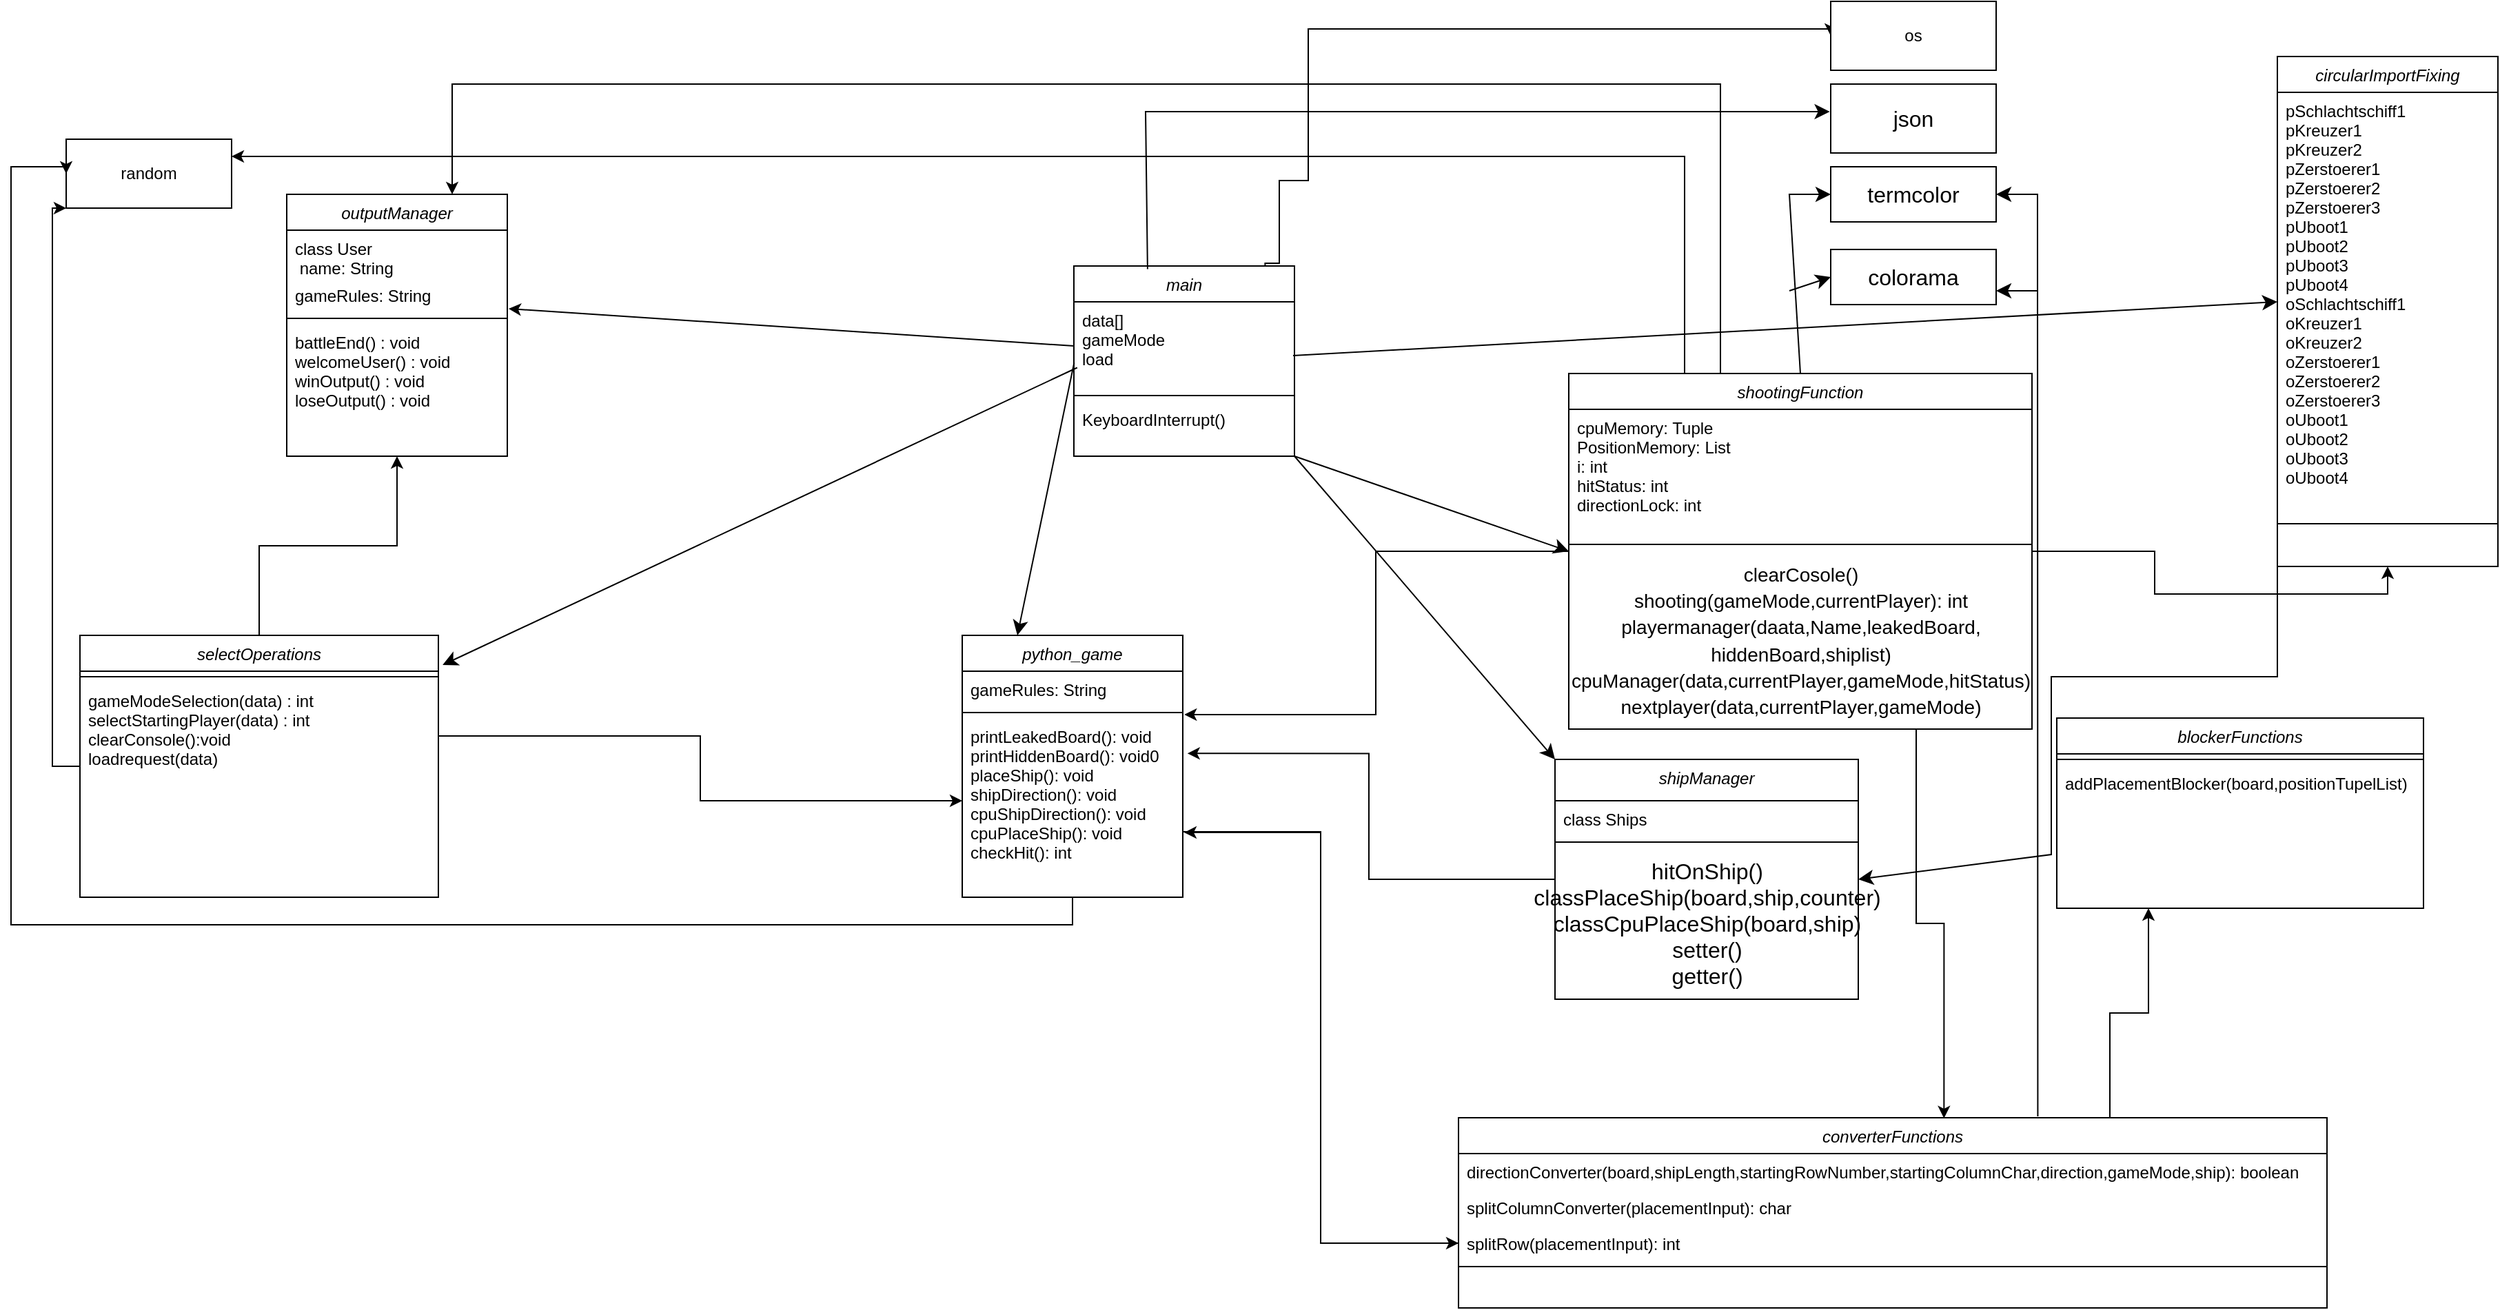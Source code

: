 <mxfile version="21.2.3" type="device">
  <diagram id="C5RBs43oDa-KdzZeNtuy" name="Page-1">
    <mxGraphModel dx="746" dy="910" grid="1" gridSize="10" guides="1" tooltips="1" connect="1" arrows="1" fold="1" page="1" pageScale="1" pageWidth="1654" pageHeight="2336" math="0" shadow="0">
      <root>
        <mxCell id="WIyWlLk6GJQsqaUBKTNV-0" />
        <mxCell id="WIyWlLk6GJQsqaUBKTNV-1" parent="WIyWlLk6GJQsqaUBKTNV-0" />
        <mxCell id="VxxepMw4CH0k-iUGNMRP-2" style="edgeStyle=orthogonalEdgeStyle;rounded=0;orthogonalLoop=1;jettySize=auto;html=1;endArrow=classic;endFill=1;entryX=0;entryY=0.5;entryDx=0;entryDy=0;exitX=0.867;exitY=0.011;exitDx=0;exitDy=0;exitPerimeter=0;" parent="WIyWlLk6GJQsqaUBKTNV-1" source="zkfFHV4jXpPFQw0GAbJ--0" target="VxxepMw4CH0k-iUGNMRP-0" edge="1">
          <mxGeometry relative="1" as="geometry">
            <Array as="points">
              <mxPoint x="919" y="210" />
              <mxPoint x="930" y="210" />
              <mxPoint x="930" y="150" />
              <mxPoint x="951" y="150" />
              <mxPoint x="951" y="40" />
            </Array>
            <mxPoint x="790" y="210" as="sourcePoint" />
            <mxPoint x="1320" y="40" as="targetPoint" />
          </mxGeometry>
        </mxCell>
        <mxCell id="zkfFHV4jXpPFQw0GAbJ--0" value="main" style="swimlane;fontStyle=2;align=center;verticalAlign=top;childLayout=stackLayout;horizontal=1;startSize=26;horizontalStack=0;resizeParent=1;resizeLast=0;collapsible=1;marginBottom=0;rounded=0;shadow=0;strokeWidth=1;" parent="WIyWlLk6GJQsqaUBKTNV-1" vertex="1">
          <mxGeometry x="781" y="212" width="160" height="138" as="geometry">
            <mxRectangle x="230" y="140" width="160" height="26" as="alternateBounds" />
          </mxGeometry>
        </mxCell>
        <mxCell id="zkfFHV4jXpPFQw0GAbJ--1" value="data[]&#xa;gameMode&#xa;load" style="text;align=left;verticalAlign=top;spacingLeft=4;spacingRight=4;overflow=hidden;rotatable=0;points=[[0,0.5],[1,0.5]];portConstraint=eastwest;" parent="zkfFHV4jXpPFQw0GAbJ--0" vertex="1">
          <mxGeometry y="26" width="160" height="64" as="geometry" />
        </mxCell>
        <mxCell id="zkfFHV4jXpPFQw0GAbJ--4" value="" style="line;html=1;strokeWidth=1;align=left;verticalAlign=middle;spacingTop=-1;spacingLeft=3;spacingRight=3;rotatable=0;labelPosition=right;points=[];portConstraint=eastwest;" parent="zkfFHV4jXpPFQw0GAbJ--0" vertex="1">
          <mxGeometry y="90" width="160" height="8" as="geometry" />
        </mxCell>
        <mxCell id="zkfFHV4jXpPFQw0GAbJ--5" value="KeyboardInterrupt()" style="text;align=left;verticalAlign=top;spacingLeft=4;spacingRight=4;overflow=hidden;rotatable=0;points=[[0,0.5],[1,0.5]];portConstraint=eastwest;" parent="zkfFHV4jXpPFQw0GAbJ--0" vertex="1">
          <mxGeometry y="98" width="160" height="22" as="geometry" />
        </mxCell>
        <mxCell id="VxxepMw4CH0k-iUGNMRP-0" value="os" style="rounded=0;whiteSpace=wrap;html=1;" parent="WIyWlLk6GJQsqaUBKTNV-1" vertex="1">
          <mxGeometry x="1330" y="20" width="120" height="50" as="geometry" />
        </mxCell>
        <mxCell id="VxxepMw4CH0k-iUGNMRP-8" value="" style="endArrow=classic;html=1;rounded=0;entryX=1.006;entryY=0.885;entryDx=0;entryDy=0;entryPerimeter=0;exitX=0;exitY=0.5;exitDx=0;exitDy=0;" parent="WIyWlLk6GJQsqaUBKTNV-1" source="zkfFHV4jXpPFQw0GAbJ--1" target="VxxepMw4CH0k-iUGNMRP-18" edge="1">
          <mxGeometry width="50" height="50" relative="1" as="geometry">
            <mxPoint x="770" y="280" as="sourcePoint" />
            <mxPoint x="170" y="285" as="targetPoint" />
          </mxGeometry>
        </mxCell>
        <mxCell id="VxxepMw4CH0k-iUGNMRP-16" value="outputManager" style="swimlane;fontStyle=2;align=center;verticalAlign=top;childLayout=stackLayout;horizontal=1;startSize=26;horizontalStack=0;resizeParent=1;resizeLast=0;collapsible=1;marginBottom=0;rounded=0;shadow=0;strokeWidth=1;" parent="WIyWlLk6GJQsqaUBKTNV-1" vertex="1">
          <mxGeometry x="210" y="160" width="160" height="190" as="geometry">
            <mxRectangle x="230" y="140" width="160" height="26" as="alternateBounds" />
          </mxGeometry>
        </mxCell>
        <mxCell id="VxxepMw4CH0k-iUGNMRP-17" value="class User&#xa; name: String" style="text;align=left;verticalAlign=top;spacingLeft=4;spacingRight=4;overflow=hidden;rotatable=0;points=[[0,0.5],[1,0.5]];portConstraint=eastwest;" parent="VxxepMw4CH0k-iUGNMRP-16" vertex="1">
          <mxGeometry y="26" width="160" height="34" as="geometry" />
        </mxCell>
        <mxCell id="VxxepMw4CH0k-iUGNMRP-18" value="gameRules: String" style="text;align=left;verticalAlign=top;spacingLeft=4;spacingRight=4;overflow=hidden;rotatable=0;points=[[0,0.5],[1,0.5]];portConstraint=eastwest;rounded=0;shadow=0;html=0;" parent="VxxepMw4CH0k-iUGNMRP-16" vertex="1">
          <mxGeometry y="60" width="160" height="26" as="geometry" />
        </mxCell>
        <mxCell id="VxxepMw4CH0k-iUGNMRP-20" value="" style="line;html=1;strokeWidth=1;align=left;verticalAlign=middle;spacingTop=-1;spacingLeft=3;spacingRight=3;rotatable=0;labelPosition=right;points=[];portConstraint=eastwest;" parent="VxxepMw4CH0k-iUGNMRP-16" vertex="1">
          <mxGeometry y="86" width="160" height="8" as="geometry" />
        </mxCell>
        <mxCell id="VxxepMw4CH0k-iUGNMRP-21" value="battleEnd() : void&#xa;welcomeUser() : void&#xa;winOutput() : void&#xa;loseOutput() : void" style="text;align=left;verticalAlign=top;spacingLeft=4;spacingRight=4;overflow=hidden;rotatable=0;points=[[0,0.5],[1,0.5]];portConstraint=eastwest;" parent="VxxepMw4CH0k-iUGNMRP-16" vertex="1">
          <mxGeometry y="94" width="160" height="78" as="geometry" />
        </mxCell>
        <mxCell id="VxxepMw4CH0k-iUGNMRP-28" style="edgeStyle=orthogonalEdgeStyle;rounded=0;orthogonalLoop=1;jettySize=auto;html=1;entryX=0.5;entryY=1;entryDx=0;entryDy=0;" parent="WIyWlLk6GJQsqaUBKTNV-1" source="VxxepMw4CH0k-iUGNMRP-23" target="VxxepMw4CH0k-iUGNMRP-16" edge="1">
          <mxGeometry relative="1" as="geometry">
            <mxPoint x="80" y="400" as="targetPoint" />
          </mxGeometry>
        </mxCell>
        <mxCell id="VxxepMw4CH0k-iUGNMRP-37" style="edgeStyle=orthogonalEdgeStyle;rounded=0;orthogonalLoop=1;jettySize=auto;html=1;entryX=0;entryY=1;entryDx=0;entryDy=0;" parent="WIyWlLk6GJQsqaUBKTNV-1" source="VxxepMw4CH0k-iUGNMRP-23" edge="1" target="VxxepMw4CH0k-iUGNMRP-35">
          <mxGeometry relative="1" as="geometry">
            <mxPoint x="27" y="150" as="targetPoint" />
            <Array as="points">
              <mxPoint x="40" y="575" />
              <mxPoint x="40" y="170" />
            </Array>
          </mxGeometry>
        </mxCell>
        <mxCell id="VxxepMw4CH0k-iUGNMRP-23" value="selectOperations" style="swimlane;fontStyle=2;align=center;verticalAlign=top;childLayout=stackLayout;horizontal=1;startSize=26;horizontalStack=0;resizeParent=1;resizeLast=0;collapsible=1;marginBottom=0;rounded=0;shadow=0;strokeWidth=1;" parent="WIyWlLk6GJQsqaUBKTNV-1" vertex="1">
          <mxGeometry x="60" y="480" width="260" height="190" as="geometry">
            <mxRectangle x="230" y="140" width="160" height="26" as="alternateBounds" />
          </mxGeometry>
        </mxCell>
        <mxCell id="VxxepMw4CH0k-iUGNMRP-26" value="" style="line;html=1;strokeWidth=1;align=left;verticalAlign=middle;spacingTop=-1;spacingLeft=3;spacingRight=3;rotatable=0;labelPosition=right;points=[];portConstraint=eastwest;" parent="VxxepMw4CH0k-iUGNMRP-23" vertex="1">
          <mxGeometry y="26" width="260" height="8" as="geometry" />
        </mxCell>
        <mxCell id="VxxepMw4CH0k-iUGNMRP-27" value="gameModeSelection(data) : int&#xa;selectStartingPlayer(data) : int&#xa;clearConsole():void&#xa;loadrequest(data)" style="text;align=left;verticalAlign=top;spacingLeft=4;spacingRight=4;overflow=hidden;rotatable=0;points=[[0,0.5],[1,0.5]];portConstraint=eastwest;" parent="VxxepMw4CH0k-iUGNMRP-23" vertex="1">
          <mxGeometry y="34" width="260" height="78" as="geometry" />
        </mxCell>
        <mxCell id="VxxepMw4CH0k-iUGNMRP-53" style="edgeStyle=orthogonalEdgeStyle;rounded=0;orthogonalLoop=1;jettySize=auto;html=1;exitX=1;exitY=0.75;exitDx=0;exitDy=0;entryX=0;entryY=0.5;entryDx=0;entryDy=0;" parent="WIyWlLk6GJQsqaUBKTNV-1" source="VxxepMw4CH0k-iUGNMRP-29" target="VxxepMw4CH0k-iUGNMRP-49" edge="1">
          <mxGeometry relative="1" as="geometry" />
        </mxCell>
        <mxCell id="VxxepMw4CH0k-iUGNMRP-29" value="python_game" style="swimlane;fontStyle=2;align=center;verticalAlign=top;childLayout=stackLayout;horizontal=1;startSize=26;horizontalStack=0;resizeParent=1;resizeLast=0;collapsible=1;marginBottom=0;rounded=0;shadow=0;strokeWidth=1;" parent="WIyWlLk6GJQsqaUBKTNV-1" vertex="1">
          <mxGeometry x="700" y="480" width="160" height="190" as="geometry">
            <mxRectangle x="230" y="140" width="160" height="26" as="alternateBounds" />
          </mxGeometry>
        </mxCell>
        <mxCell id="VxxepMw4CH0k-iUGNMRP-31" value="gameRules: String" style="text;align=left;verticalAlign=top;spacingLeft=4;spacingRight=4;overflow=hidden;rotatable=0;points=[[0,0.5],[1,0.5]];portConstraint=eastwest;rounded=0;shadow=0;html=0;" parent="VxxepMw4CH0k-iUGNMRP-29" vertex="1">
          <mxGeometry y="26" width="160" height="26" as="geometry" />
        </mxCell>
        <mxCell id="VxxepMw4CH0k-iUGNMRP-32" value="" style="line;html=1;strokeWidth=1;align=left;verticalAlign=middle;spacingTop=-1;spacingLeft=3;spacingRight=3;rotatable=0;labelPosition=right;points=[];portConstraint=eastwest;" parent="VxxepMw4CH0k-iUGNMRP-29" vertex="1">
          <mxGeometry y="52" width="160" height="8" as="geometry" />
        </mxCell>
        <mxCell id="VxxepMw4CH0k-iUGNMRP-33" value="printLeakedBoard(): void&#xa;printHiddenBoard(): void0&#xa;placeShip(): void&#xa;shipDirection(): void&#xa;cpuShipDirection(): void&#xa;cpuPlaceShip(): void&#xa;checkHit(): int" style="text;align=left;verticalAlign=top;spacingLeft=4;spacingRight=4;overflow=hidden;rotatable=0;points=[[0,0.5],[1,0.5]];portConstraint=eastwest;" parent="VxxepMw4CH0k-iUGNMRP-29" vertex="1">
          <mxGeometry y="60" width="160" height="120" as="geometry" />
        </mxCell>
        <mxCell id="VxxepMw4CH0k-iUGNMRP-34" style="edgeStyle=orthogonalEdgeStyle;rounded=0;orthogonalLoop=1;jettySize=auto;html=1;entryX=0;entryY=0.5;entryDx=0;entryDy=0;" parent="WIyWlLk6GJQsqaUBKTNV-1" source="VxxepMw4CH0k-iUGNMRP-27" target="VxxepMw4CH0k-iUGNMRP-33" edge="1">
          <mxGeometry relative="1" as="geometry" />
        </mxCell>
        <mxCell id="VxxepMw4CH0k-iUGNMRP-35" value="random" style="rounded=0;whiteSpace=wrap;html=1;" parent="WIyWlLk6GJQsqaUBKTNV-1" vertex="1">
          <mxGeometry x="50" y="120" width="120" height="50" as="geometry" />
        </mxCell>
        <mxCell id="VxxepMw4CH0k-iUGNMRP-39" style="edgeStyle=orthogonalEdgeStyle;rounded=0;orthogonalLoop=1;jettySize=auto;html=1;entryX=0;entryY=0.5;entryDx=0;entryDy=0;" parent="WIyWlLk6GJQsqaUBKTNV-1" target="VxxepMw4CH0k-iUGNMRP-35" edge="1">
          <mxGeometry relative="1" as="geometry">
            <mxPoint x="780" y="670" as="sourcePoint" />
            <Array as="points">
              <mxPoint x="780" y="690" />
              <mxPoint x="10" y="690" />
              <mxPoint x="10" y="140" />
              <mxPoint x="50" y="140" />
            </Array>
          </mxGeometry>
        </mxCell>
        <mxCell id="VxxepMw4CH0k-iUGNMRP-91" style="edgeStyle=orthogonalEdgeStyle;rounded=0;orthogonalLoop=1;jettySize=auto;html=1;entryX=1.021;entryY=0.214;entryDx=0;entryDy=0;entryPerimeter=0;" parent="WIyWlLk6GJQsqaUBKTNV-1" source="VxxepMw4CH0k-iUGNMRP-40" target="VxxepMw4CH0k-iUGNMRP-33" edge="1">
          <mxGeometry relative="1" as="geometry" />
        </mxCell>
        <mxCell id="VxxepMw4CH0k-iUGNMRP-40" value="shipManager" style="swimlane;fontStyle=2;align=center;verticalAlign=top;childLayout=stackLayout;horizontal=1;startSize=30;horizontalStack=0;resizeParent=1;resizeLast=0;collapsible=1;marginBottom=0;rounded=0;shadow=0;strokeWidth=1;" parent="WIyWlLk6GJQsqaUBKTNV-1" vertex="1">
          <mxGeometry x="1130" y="570" width="220" height="174" as="geometry">
            <mxRectangle x="230" y="140" width="160" height="26" as="alternateBounds" />
          </mxGeometry>
        </mxCell>
        <mxCell id="VxxepMw4CH0k-iUGNMRP-41" value="class Ships" style="text;align=left;verticalAlign=top;spacingLeft=4;spacingRight=4;overflow=hidden;rotatable=0;points=[[0,0.5],[1,0.5]];portConstraint=eastwest;" parent="VxxepMw4CH0k-iUGNMRP-40" vertex="1">
          <mxGeometry y="30" width="220" height="26" as="geometry" />
        </mxCell>
        <mxCell id="VxxepMw4CH0k-iUGNMRP-44" value="" style="line;html=1;strokeWidth=1;align=left;verticalAlign=middle;spacingTop=-1;spacingLeft=3;spacingRight=3;rotatable=0;labelPosition=right;points=[];portConstraint=eastwest;" parent="VxxepMw4CH0k-iUGNMRP-40" vertex="1">
          <mxGeometry y="56" width="220" height="8" as="geometry" />
        </mxCell>
        <mxCell id="QrEEIahab-XWUTv_GVmn-24" value="hitOnShip()&lt;br&gt;classPlaceShip(board,ship,counter)&lt;br&gt;classCpuPlaceShip(board,ship)&lt;br&gt;setter()&lt;br&gt;getter()" style="text;html=1;align=center;verticalAlign=middle;resizable=0;points=[];autosize=1;strokeColor=none;fillColor=none;fontSize=16;" vertex="1" parent="VxxepMw4CH0k-iUGNMRP-40">
          <mxGeometry y="64" width="220" height="110" as="geometry" />
        </mxCell>
        <mxCell id="VxxepMw4CH0k-iUGNMRP-82" style="edgeStyle=orthogonalEdgeStyle;rounded=0;orthogonalLoop=1;jettySize=auto;html=1;exitX=0.75;exitY=0;exitDx=0;exitDy=0;entryX=0.25;entryY=1;entryDx=0;entryDy=0;" parent="WIyWlLk6GJQsqaUBKTNV-1" source="VxxepMw4CH0k-iUGNMRP-46" target="VxxepMw4CH0k-iUGNMRP-72" edge="1">
          <mxGeometry relative="1" as="geometry" />
        </mxCell>
        <mxCell id="VxxepMw4CH0k-iUGNMRP-46" value="converterFunctions" style="swimlane;fontStyle=2;align=center;verticalAlign=top;childLayout=stackLayout;horizontal=1;startSize=26;horizontalStack=0;resizeParent=1;resizeLast=0;collapsible=1;marginBottom=0;rounded=0;shadow=0;strokeWidth=1;" parent="WIyWlLk6GJQsqaUBKTNV-1" vertex="1">
          <mxGeometry x="1060" y="830" width="630" height="138" as="geometry">
            <mxRectangle x="230" y="140" width="160" height="26" as="alternateBounds" />
          </mxGeometry>
        </mxCell>
        <mxCell id="VxxepMw4CH0k-iUGNMRP-47" value="directionConverter(board,shipLength,startingRowNumber,startingColumnChar,direction,gameMode,ship): boolean" style="text;align=left;verticalAlign=top;spacingLeft=4;spacingRight=4;overflow=hidden;rotatable=0;points=[[0,0.5],[1,0.5]];portConstraint=eastwest;" parent="VxxepMw4CH0k-iUGNMRP-46" vertex="1">
          <mxGeometry y="26" width="630" height="26" as="geometry" />
        </mxCell>
        <mxCell id="VxxepMw4CH0k-iUGNMRP-48" value="splitColumnConverter(placementInput): char" style="text;align=left;verticalAlign=top;spacingLeft=4;spacingRight=4;overflow=hidden;rotatable=0;points=[[0,0.5],[1,0.5]];portConstraint=eastwest;rounded=0;shadow=0;html=0;" parent="VxxepMw4CH0k-iUGNMRP-46" vertex="1">
          <mxGeometry y="52" width="630" height="26" as="geometry" />
        </mxCell>
        <mxCell id="VxxepMw4CH0k-iUGNMRP-49" value="splitRow(placementInput): int" style="text;align=left;verticalAlign=top;spacingLeft=4;spacingRight=4;overflow=hidden;rotatable=0;points=[[0,0.5],[1,0.5]];portConstraint=eastwest;rounded=0;shadow=0;html=0;" parent="VxxepMw4CH0k-iUGNMRP-46" vertex="1">
          <mxGeometry y="78" width="630" height="26" as="geometry" />
        </mxCell>
        <mxCell id="VxxepMw4CH0k-iUGNMRP-50" value="" style="line;html=1;strokeWidth=1;align=left;verticalAlign=middle;spacingTop=-1;spacingLeft=3;spacingRight=3;rotatable=0;labelPosition=right;points=[];portConstraint=eastwest;" parent="VxxepMw4CH0k-iUGNMRP-46" vertex="1">
          <mxGeometry y="104" width="630" height="8" as="geometry" />
        </mxCell>
        <mxCell id="VxxepMw4CH0k-iUGNMRP-72" value="blockerFunctions" style="swimlane;fontStyle=2;align=center;verticalAlign=top;childLayout=stackLayout;horizontal=1;startSize=26;horizontalStack=0;resizeParent=1;resizeLast=0;collapsible=1;marginBottom=0;rounded=0;shadow=0;strokeWidth=1;" parent="WIyWlLk6GJQsqaUBKTNV-1" vertex="1">
          <mxGeometry x="1494" y="540" width="266" height="138" as="geometry">
            <mxRectangle x="230" y="140" width="160" height="26" as="alternateBounds" />
          </mxGeometry>
        </mxCell>
        <mxCell id="VxxepMw4CH0k-iUGNMRP-76" value="" style="line;html=1;strokeWidth=1;align=left;verticalAlign=middle;spacingTop=-1;spacingLeft=3;spacingRight=3;rotatable=0;labelPosition=right;points=[];portConstraint=eastwest;" parent="VxxepMw4CH0k-iUGNMRP-72" vertex="1">
          <mxGeometry y="26" width="266" height="8" as="geometry" />
        </mxCell>
        <mxCell id="VxxepMw4CH0k-iUGNMRP-77" value="addPlacementBlocker(board,positionTupelList)" style="text;align=left;verticalAlign=top;spacingLeft=4;spacingRight=4;overflow=hidden;rotatable=0;points=[[0,0.5],[1,0.5]];portConstraint=eastwest;" parent="VxxepMw4CH0k-iUGNMRP-72" vertex="1">
          <mxGeometry y="34" width="266" height="26" as="geometry" />
        </mxCell>
        <mxCell id="VxxepMw4CH0k-iUGNMRP-79" style="edgeStyle=orthogonalEdgeStyle;rounded=0;orthogonalLoop=1;jettySize=auto;html=1;entryX=1.006;entryY=0.692;entryDx=0;entryDy=0;entryPerimeter=0;" parent="WIyWlLk6GJQsqaUBKTNV-1" source="VxxepMw4CH0k-iUGNMRP-49" target="VxxepMw4CH0k-iUGNMRP-33" edge="1">
          <mxGeometry relative="1" as="geometry" />
        </mxCell>
        <mxCell id="VxxepMw4CH0k-iUGNMRP-83" value="circularImportFixing" style="swimlane;fontStyle=2;align=center;verticalAlign=top;childLayout=stackLayout;horizontal=1;startSize=26;horizontalStack=0;resizeParent=1;resizeLast=0;collapsible=1;marginBottom=0;rounded=0;shadow=0;strokeWidth=1;" parent="WIyWlLk6GJQsqaUBKTNV-1" vertex="1">
          <mxGeometry x="1654" y="60" width="160" height="370" as="geometry">
            <mxRectangle x="230" y="140" width="160" height="26" as="alternateBounds" />
          </mxGeometry>
        </mxCell>
        <mxCell id="VxxepMw4CH0k-iUGNMRP-84" value="pSchlachtschiff1&#xa;pKreuzer1&#xa;pKreuzer2&#xa;pZerstoerer1&#xa;pZerstoerer2&#xa;pZerstoerer3&#xa;pUboot1&#xa;pUboot2&#xa;pUboot3&#xa;pUboot4&#xa;oSchlachtschiff1&#xa;oKreuzer1&#xa;oKreuzer2&#xa;oZerstoerer1&#xa;oZerstoerer2&#xa;oZerstoerer3&#xa;oUboot1&#xa;oUboot2&#xa;oUboot3&#xa;oUboot4" style="text;align=left;verticalAlign=top;spacingLeft=4;spacingRight=4;overflow=hidden;rotatable=0;points=[[0,0.5],[1,0.5]];portConstraint=eastwest;" parent="VxxepMw4CH0k-iUGNMRP-83" vertex="1">
          <mxGeometry y="26" width="160" height="304" as="geometry" />
        </mxCell>
        <mxCell id="VxxepMw4CH0k-iUGNMRP-87" value="" style="line;html=1;strokeWidth=1;align=left;verticalAlign=middle;spacingTop=-1;spacingLeft=3;spacingRight=3;rotatable=0;labelPosition=right;points=[];portConstraint=eastwest;" parent="VxxepMw4CH0k-iUGNMRP-83" vertex="1">
          <mxGeometry y="330" width="160" height="18" as="geometry" />
        </mxCell>
        <mxCell id="VxxepMw4CH0k-iUGNMRP-96" style="edgeStyle=orthogonalEdgeStyle;rounded=0;orthogonalLoop=1;jettySize=auto;html=1;exitX=1;exitY=0.5;exitDx=0;exitDy=0;entryX=0.5;entryY=1;entryDx=0;entryDy=0;" parent="WIyWlLk6GJQsqaUBKTNV-1" source="VxxepMw4CH0k-iUGNMRP-93" target="VxxepMw4CH0k-iUGNMRP-83" edge="1">
          <mxGeometry relative="1" as="geometry" />
        </mxCell>
        <mxCell id="VxxepMw4CH0k-iUGNMRP-97" style="edgeStyle=orthogonalEdgeStyle;rounded=0;orthogonalLoop=1;jettySize=auto;html=1;exitX=0.75;exitY=1;exitDx=0;exitDy=0;entryX=0.559;entryY=0.003;entryDx=0;entryDy=0;entryPerimeter=0;" parent="WIyWlLk6GJQsqaUBKTNV-1" source="VxxepMw4CH0k-iUGNMRP-93" target="VxxepMw4CH0k-iUGNMRP-46" edge="1">
          <mxGeometry relative="1" as="geometry" />
        </mxCell>
        <mxCell id="VxxepMw4CH0k-iUGNMRP-98" style="edgeStyle=orthogonalEdgeStyle;rounded=0;orthogonalLoop=1;jettySize=auto;html=1;entryX=1.007;entryY=-0.021;entryDx=0;entryDy=0;entryPerimeter=0;" parent="WIyWlLk6GJQsqaUBKTNV-1" source="VxxepMw4CH0k-iUGNMRP-93" target="VxxepMw4CH0k-iUGNMRP-33" edge="1">
          <mxGeometry relative="1" as="geometry" />
        </mxCell>
        <mxCell id="VxxepMw4CH0k-iUGNMRP-100" style="edgeStyle=orthogonalEdgeStyle;rounded=0;orthogonalLoop=1;jettySize=auto;html=1;" parent="WIyWlLk6GJQsqaUBKTNV-1" source="VxxepMw4CH0k-iUGNMRP-93" edge="1">
          <mxGeometry relative="1" as="geometry">
            <mxPoint x="330" y="160" as="targetPoint" />
            <Array as="points">
              <mxPoint x="1250" y="80" />
              <mxPoint x="330" y="80" />
            </Array>
          </mxGeometry>
        </mxCell>
        <mxCell id="VxxepMw4CH0k-iUGNMRP-101" style="edgeStyle=orthogonalEdgeStyle;rounded=0;orthogonalLoop=1;jettySize=auto;html=1;exitX=0.25;exitY=0;exitDx=0;exitDy=0;entryX=1;entryY=0.25;entryDx=0;entryDy=0;" parent="WIyWlLk6GJQsqaUBKTNV-1" source="VxxepMw4CH0k-iUGNMRP-93" target="VxxepMw4CH0k-iUGNMRP-35" edge="1">
          <mxGeometry relative="1" as="geometry" />
        </mxCell>
        <mxCell id="VxxepMw4CH0k-iUGNMRP-93" value="shootingFunction" style="swimlane;fontStyle=2;align=center;verticalAlign=top;childLayout=stackLayout;horizontal=1;startSize=26;horizontalStack=0;resizeParent=1;resizeLast=0;collapsible=1;marginBottom=0;rounded=0;shadow=0;strokeWidth=1;" parent="WIyWlLk6GJQsqaUBKTNV-1" vertex="1">
          <mxGeometry x="1140" y="290" width="336" height="258" as="geometry">
            <mxRectangle x="230" y="140" width="160" height="26" as="alternateBounds" />
          </mxGeometry>
        </mxCell>
        <mxCell id="VxxepMw4CH0k-iUGNMRP-94" value="cpuMemory: Tuple&#xa;PositionMemory: List&#xa;i: int&#xa;hitStatus: int&#xa;directionLock: int" style="text;align=left;verticalAlign=top;spacingLeft=4;spacingRight=4;overflow=hidden;rotatable=0;points=[[0,0.5],[1,0.5]];portConstraint=eastwest;" parent="VxxepMw4CH0k-iUGNMRP-93" vertex="1">
          <mxGeometry y="26" width="336" height="94" as="geometry" />
        </mxCell>
        <mxCell id="VxxepMw4CH0k-iUGNMRP-95" value="" style="line;html=1;strokeWidth=1;align=left;verticalAlign=middle;spacingTop=-1;spacingLeft=3;spacingRight=3;rotatable=0;labelPosition=right;points=[];portConstraint=eastwest;" parent="VxxepMw4CH0k-iUGNMRP-93" vertex="1">
          <mxGeometry y="120" width="336" height="8" as="geometry" />
        </mxCell>
        <mxCell id="QrEEIahab-XWUTv_GVmn-21" value="&lt;font style=&quot;font-size: 14px;&quot;&gt;clearCosole()&lt;br&gt;shooting(gameMode,currentPlayer): int&lt;br&gt;playermanager(daata,Name,leakedBoard,&lt;br&gt;hiddenBoard,shiplist)&lt;br&gt;cpuManager(data,currentPlayer,gameMode,hitStatus)&lt;br&gt;nextplayer(data,currentPlayer,gameMode)&lt;br&gt;&lt;/font&gt;" style="text;html=1;align=center;verticalAlign=middle;resizable=0;points=[];autosize=1;strokeColor=none;fillColor=none;fontSize=16;" vertex="1" parent="VxxepMw4CH0k-iUGNMRP-93">
          <mxGeometry y="128" width="336" height="130" as="geometry" />
        </mxCell>
        <mxCell id="QrEEIahab-XWUTv_GVmn-3" value="" style="endArrow=classic;html=1;rounded=0;fontSize=12;startSize=8;endSize=8;exitX=0.334;exitY=0.016;exitDx=0;exitDy=0;exitPerimeter=0;endFill=1;entryX=-0.006;entryY=0.401;entryDx=0;entryDy=0;entryPerimeter=0;" edge="1" parent="WIyWlLk6GJQsqaUBKTNV-1" source="zkfFHV4jXpPFQw0GAbJ--0" target="QrEEIahab-XWUTv_GVmn-4">
          <mxGeometry width="50" height="50" relative="1" as="geometry">
            <mxPoint x="1140" y="310" as="sourcePoint" />
            <mxPoint x="1326" y="103" as="targetPoint" />
            <Array as="points">
              <mxPoint x="833" y="100" />
              <mxPoint x="993" y="100" />
            </Array>
          </mxGeometry>
        </mxCell>
        <mxCell id="QrEEIahab-XWUTv_GVmn-4" value="json" style="rounded=0;whiteSpace=wrap;html=1;fontSize=16;" vertex="1" parent="WIyWlLk6GJQsqaUBKTNV-1">
          <mxGeometry x="1330" y="80" width="120" height="50" as="geometry" />
        </mxCell>
        <mxCell id="QrEEIahab-XWUTv_GVmn-5" value="" style="endArrow=classic;html=1;rounded=0;fontSize=12;startSize=8;endSize=8;curved=1;exitX=0.001;exitY=0.692;exitDx=0;exitDy=0;entryX=0.25;entryY=0;entryDx=0;entryDy=0;exitPerimeter=0;" edge="1" parent="WIyWlLk6GJQsqaUBKTNV-1" source="zkfFHV4jXpPFQw0GAbJ--1" target="VxxepMw4CH0k-iUGNMRP-29">
          <mxGeometry width="50" height="50" relative="1" as="geometry">
            <mxPoint x="860" y="350" as="sourcePoint" />
            <mxPoint x="780" y="460" as="targetPoint" />
          </mxGeometry>
        </mxCell>
        <mxCell id="QrEEIahab-XWUTv_GVmn-7" value="" style="endArrow=classic;html=1;rounded=0;fontSize=12;startSize=8;endSize=8;curved=1;exitX=0.015;exitY=0.746;exitDx=0;exitDy=0;exitPerimeter=0;entryX=1.012;entryY=0.113;entryDx=0;entryDy=0;entryPerimeter=0;" edge="1" parent="WIyWlLk6GJQsqaUBKTNV-1" source="zkfFHV4jXpPFQw0GAbJ--1" target="VxxepMw4CH0k-iUGNMRP-23">
          <mxGeometry width="50" height="50" relative="1" as="geometry">
            <mxPoint x="778.4" y="284.15" as="sourcePoint" />
            <mxPoint x="730" y="400" as="targetPoint" />
          </mxGeometry>
        </mxCell>
        <mxCell id="QrEEIahab-XWUTv_GVmn-8" value="" style="endArrow=classic;html=1;rounded=0;fontSize=12;startSize=8;endSize=8;curved=1;exitX=1;exitY=0.5;exitDx=0;exitDy=0;entryX=0;entryY=0.5;entryDx=0;entryDy=0;" edge="1" parent="WIyWlLk6GJQsqaUBKTNV-1" target="VxxepMw4CH0k-iUGNMRP-84">
          <mxGeometry width="50" height="50" relative="1" as="geometry">
            <mxPoint x="940" y="277.0" as="sourcePoint" />
            <mxPoint x="1330" y="260" as="targetPoint" />
          </mxGeometry>
        </mxCell>
        <mxCell id="QrEEIahab-XWUTv_GVmn-9" value="" style="endArrow=classic;html=1;rounded=0;fontSize=12;startSize=8;endSize=8;curved=1;exitX=1;exitY=1;exitDx=0;exitDy=0;entryX=0;entryY=0;entryDx=0;entryDy=0;" edge="1" parent="WIyWlLk6GJQsqaUBKTNV-1" source="zkfFHV4jXpPFQw0GAbJ--0" target="VxxepMw4CH0k-iUGNMRP-40">
          <mxGeometry width="50" height="50" relative="1" as="geometry">
            <mxPoint x="1130" y="640" as="sourcePoint" />
            <mxPoint x="1180" y="590" as="targetPoint" />
          </mxGeometry>
        </mxCell>
        <mxCell id="QrEEIahab-XWUTv_GVmn-10" value="" style="endArrow=classic;html=1;rounded=0;fontSize=12;startSize=8;endSize=8;curved=1;exitX=1;exitY=1;exitDx=0;exitDy=0;entryX=0;entryY=0.5;entryDx=0;entryDy=0;" edge="1" parent="WIyWlLk6GJQsqaUBKTNV-1" source="zkfFHV4jXpPFQw0GAbJ--0" target="VxxepMw4CH0k-iUGNMRP-93">
          <mxGeometry width="50" height="50" relative="1" as="geometry">
            <mxPoint x="1130" y="640" as="sourcePoint" />
            <mxPoint x="1180" y="590" as="targetPoint" />
          </mxGeometry>
        </mxCell>
        <mxCell id="QrEEIahab-XWUTv_GVmn-15" value="termcolor" style="rounded=0;whiteSpace=wrap;html=1;fontSize=16;" vertex="1" parent="WIyWlLk6GJQsqaUBKTNV-1">
          <mxGeometry x="1330" y="140" width="120" height="40" as="geometry" />
        </mxCell>
        <mxCell id="QrEEIahab-XWUTv_GVmn-16" value="colorama" style="rounded=0;whiteSpace=wrap;html=1;fontSize=16;" vertex="1" parent="WIyWlLk6GJQsqaUBKTNV-1">
          <mxGeometry x="1330" y="200" width="120" height="40" as="geometry" />
        </mxCell>
        <mxCell id="QrEEIahab-XWUTv_GVmn-17" value="" style="endArrow=classic;html=1;rounded=0;fontSize=12;startSize=8;endSize=8;entryX=0;entryY=0.5;entryDx=0;entryDy=0;exitX=0.5;exitY=0;exitDx=0;exitDy=0;" edge="1" parent="WIyWlLk6GJQsqaUBKTNV-1" source="VxxepMw4CH0k-iUGNMRP-93" target="QrEEIahab-XWUTv_GVmn-15">
          <mxGeometry width="50" height="50" relative="1" as="geometry">
            <mxPoint x="1280" y="351" as="sourcePoint" />
            <mxPoint x="1300" y="160" as="targetPoint" />
            <Array as="points">
              <mxPoint x="1300" y="160" />
            </Array>
          </mxGeometry>
        </mxCell>
        <mxCell id="QrEEIahab-XWUTv_GVmn-18" value="" style="endArrow=classic;html=1;rounded=0;fontSize=12;startSize=8;endSize=8;curved=1;entryX=0;entryY=0.5;entryDx=0;entryDy=0;" edge="1" parent="WIyWlLk6GJQsqaUBKTNV-1" target="QrEEIahab-XWUTv_GVmn-16">
          <mxGeometry width="50" height="50" relative="1" as="geometry">
            <mxPoint x="1300" y="230" as="sourcePoint" />
            <mxPoint x="1130" y="430" as="targetPoint" />
          </mxGeometry>
        </mxCell>
        <mxCell id="QrEEIahab-XWUTv_GVmn-23" value="" style="endArrow=classic;html=1;rounded=0;fontSize=12;startSize=8;endSize=8;exitX=0;exitY=1;exitDx=0;exitDy=0;entryX=1;entryY=0.5;entryDx=0;entryDy=0;" edge="1" parent="WIyWlLk6GJQsqaUBKTNV-1" source="VxxepMw4CH0k-iUGNMRP-83" target="VxxepMw4CH0k-iUGNMRP-40">
          <mxGeometry width="50" height="50" relative="1" as="geometry">
            <mxPoint x="1400" y="660" as="sourcePoint" />
            <mxPoint x="1450" y="610" as="targetPoint" />
            <Array as="points">
              <mxPoint x="1654" y="510" />
              <mxPoint x="1490" y="510" />
              <mxPoint x="1490" y="639" />
            </Array>
          </mxGeometry>
        </mxCell>
        <mxCell id="QrEEIahab-XWUTv_GVmn-25" value="" style="endArrow=classic;html=1;rounded=0;fontSize=12;startSize=8;endSize=8;exitX=0.667;exitY=-0.007;exitDx=0;exitDy=0;exitPerimeter=0;entryX=1;entryY=0.5;entryDx=0;entryDy=0;" edge="1" parent="WIyWlLk6GJQsqaUBKTNV-1" source="VxxepMw4CH0k-iUGNMRP-46" target="QrEEIahab-XWUTv_GVmn-15">
          <mxGeometry width="50" height="50" relative="1" as="geometry">
            <mxPoint x="1410" y="500" as="sourcePoint" />
            <mxPoint x="1480" y="150" as="targetPoint" />
            <Array as="points">
              <mxPoint x="1480" y="160" />
            </Array>
          </mxGeometry>
        </mxCell>
        <mxCell id="QrEEIahab-XWUTv_GVmn-26" value="" style="endArrow=classic;html=1;rounded=0;fontSize=12;startSize=8;endSize=8;curved=1;entryX=1;entryY=0.75;entryDx=0;entryDy=0;" edge="1" parent="WIyWlLk6GJQsqaUBKTNV-1" target="QrEEIahab-XWUTv_GVmn-16">
          <mxGeometry width="50" height="50" relative="1" as="geometry">
            <mxPoint x="1480" y="230" as="sourcePoint" />
            <mxPoint x="1840" y="460" as="targetPoint" />
          </mxGeometry>
        </mxCell>
      </root>
    </mxGraphModel>
  </diagram>
</mxfile>
